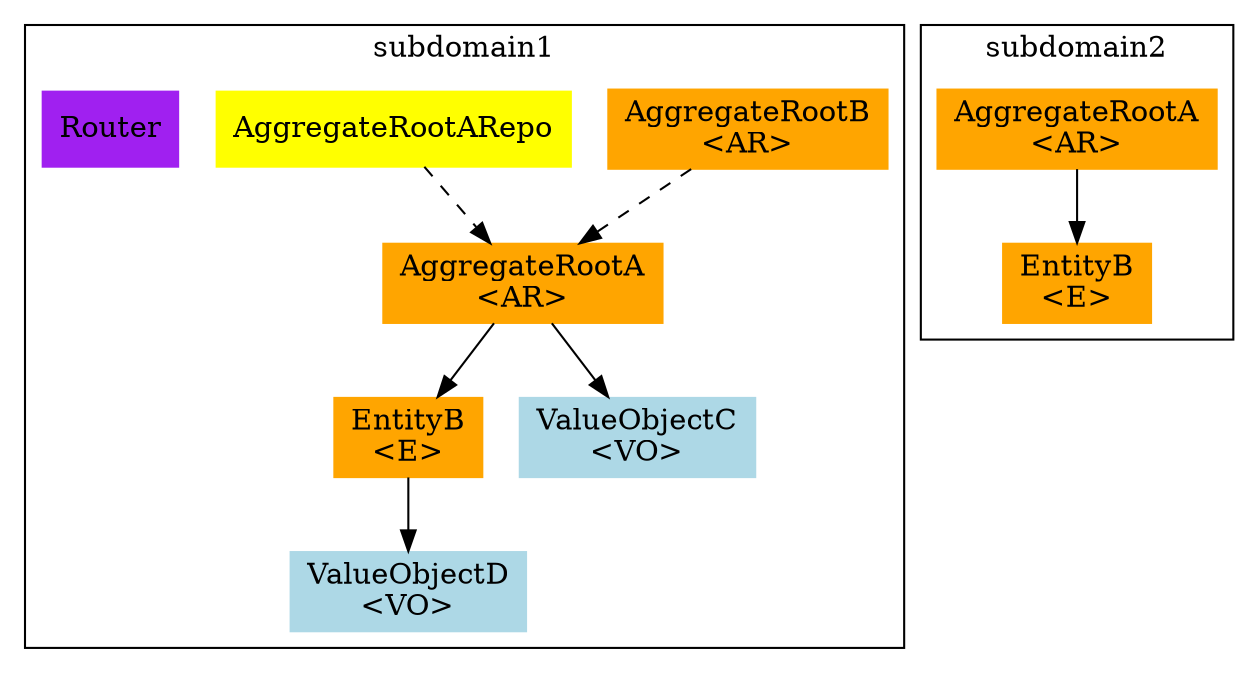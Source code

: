 digraph g {
	node[style = filled, color = orange];

	subgraph cluster1 {
		label=subdomain1
		AggregateRootA[label="AggregateRootA\l<AR>", comment=AR, shape=box]
		AggregateRootB[label="AggregateRootB\l<AR>", comment=AR, shape=box]
		EntityB[label="EntityB\l<E>", comment=E, shape=box]
		ValueObjectC[label="ValueObjectC\l<VO>", comment=VO, shape=box, color=lightblue]
		ValueObjectD[label="ValueObjectD\l<VO>", comment=VO, shape=box, color=lightblue]
		AggregateRootARepo[label="AggregateRootARepo", comment=Repo, shape=box, color=yellow]
		Router[label="Router", comment=Provider, shape=box, color=purple]
		AggregateRootA -> EntityB
		AggregateRootA -> ValueObjectC
		EntityB -> ValueObjectD
		AggregateRootB -> AggregateRootA[style="dashed"]
		AggregateRootARepo -> AggregateRootA[style="dashed"]
	}
	subgraph cluster2 {
		label=subdomain2
		AggregateRootC[label="AggregateRootA\l<AR>", comment=AR, shape=box]
		EntityC[label="EntityB\l<E>", comment=E, shape=box]
		AggregateRootC -> EntityC
	}
}